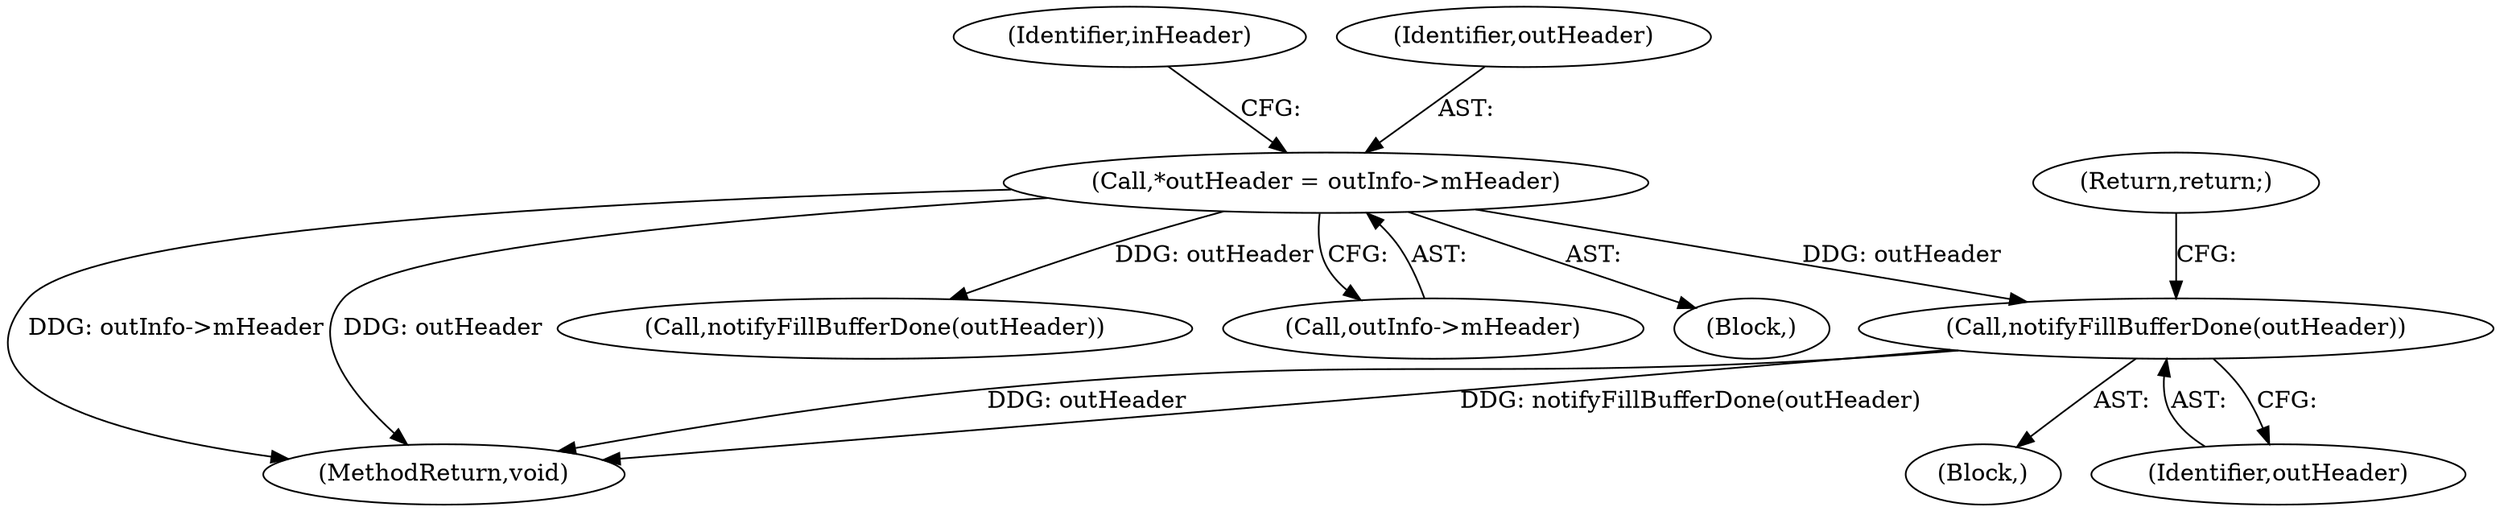 digraph "0_Android_daa85dac2055b22dabbb3b4e537597e6ab73a866@pointer" {
"1000186" [label="(Call,notifyFillBufferDone(outHeader))"];
"1000148" [label="(Call,*outHeader = outInfo->mHeader)"];
"1000186" [label="(Call,notifyFillBufferDone(outHeader))"];
"1000623" [label="(Call,notifyFillBufferDone(outHeader))"];
"1000630" [label="(MethodReturn,void)"];
"1000156" [label="(Identifier,inHeader)"];
"1000187" [label="(Identifier,outHeader)"];
"1000150" [label="(Call,outInfo->mHeader)"];
"1000130" [label="(Block,)"];
"1000148" [label="(Call,*outHeader = outInfo->mHeader)"];
"1000159" [label="(Block,)"];
"1000149" [label="(Identifier,outHeader)"];
"1000188" [label="(Return,return;)"];
"1000186" -> "1000159"  [label="AST: "];
"1000186" -> "1000187"  [label="CFG: "];
"1000187" -> "1000186"  [label="AST: "];
"1000188" -> "1000186"  [label="CFG: "];
"1000186" -> "1000630"  [label="DDG: notifyFillBufferDone(outHeader)"];
"1000186" -> "1000630"  [label="DDG: outHeader"];
"1000148" -> "1000186"  [label="DDG: outHeader"];
"1000148" -> "1000130"  [label="AST: "];
"1000148" -> "1000150"  [label="CFG: "];
"1000149" -> "1000148"  [label="AST: "];
"1000150" -> "1000148"  [label="AST: "];
"1000156" -> "1000148"  [label="CFG: "];
"1000148" -> "1000630"  [label="DDG: outHeader"];
"1000148" -> "1000630"  [label="DDG: outInfo->mHeader"];
"1000148" -> "1000623"  [label="DDG: outHeader"];
}
